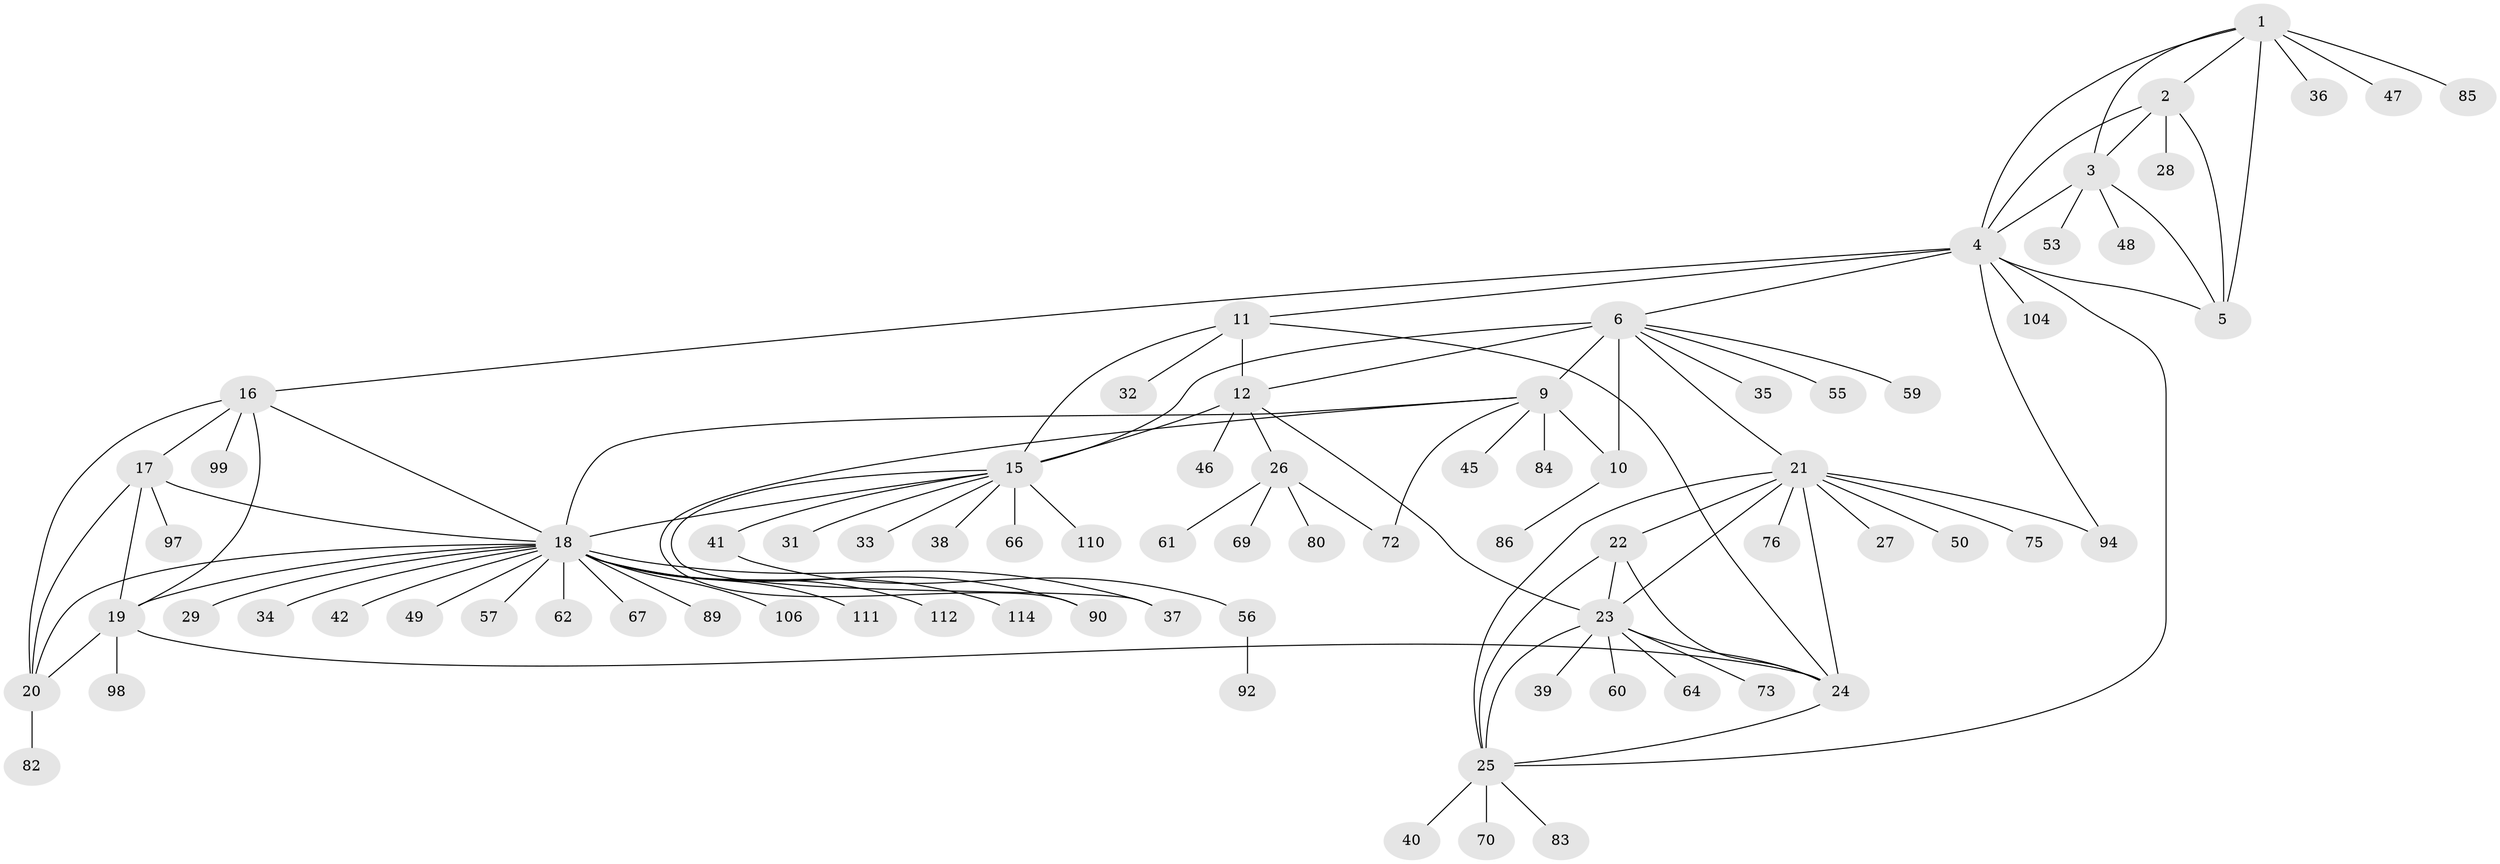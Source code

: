 // original degree distribution, {7: 0.017543859649122806, 13: 0.008771929824561403, 6: 0.043859649122807015, 10: 0.017543859649122806, 4: 0.02631578947368421, 5: 0.043859649122807015, 8: 0.017543859649122806, 9: 0.03508771929824561, 14: 0.008771929824561403, 20: 0.008771929824561403, 2: 0.15789473684210525, 1: 0.5964912280701754, 3: 0.017543859649122806}
// Generated by graph-tools (version 1.1) at 2025/19/03/04/25 18:19:52]
// undirected, 79 vertices, 110 edges
graph export_dot {
graph [start="1"]
  node [color=gray90,style=filled];
  1;
  2 [super="+52+87+103+77+81+79+44+58"];
  3;
  4;
  5;
  6 [super="+7+8"];
  9;
  10;
  11 [super="+14+30+108"];
  12 [super="+13+74+88"];
  15 [super="+51"];
  16;
  17;
  18;
  19;
  20;
  21;
  22;
  23;
  24;
  25;
  26;
  27 [super="+78"];
  28;
  29 [super="+68"];
  31;
  32 [super="+113"];
  33;
  34;
  35;
  36 [super="+109"];
  37;
  38 [super="+71"];
  39;
  40;
  41;
  42;
  45;
  46;
  47;
  48;
  49;
  50 [super="+95"];
  53 [super="+54"];
  55;
  56;
  57;
  59;
  60 [super="+107+102"];
  61;
  62 [super="+105"];
  64;
  66;
  67;
  69;
  70;
  72;
  73;
  75;
  76;
  80;
  82;
  83;
  84;
  85;
  86;
  89;
  90;
  92;
  94;
  97;
  98;
  99;
  104;
  106;
  110;
  111;
  112;
  114;
  1 -- 2;
  1 -- 3;
  1 -- 4;
  1 -- 5;
  1 -- 36;
  1 -- 47;
  1 -- 85;
  2 -- 3;
  2 -- 4;
  2 -- 5;
  2 -- 28;
  3 -- 4;
  3 -- 5;
  3 -- 48;
  3 -- 53;
  4 -- 5;
  4 -- 11;
  4 -- 16;
  4 -- 25;
  4 -- 94;
  4 -- 104;
  4 -- 6;
  6 -- 9 [weight=3];
  6 -- 10 [weight=3];
  6 -- 35;
  6 -- 21;
  6 -- 59;
  6 -- 55;
  6 -- 15;
  6 -- 12;
  9 -- 10;
  9 -- 18;
  9 -- 45;
  9 -- 72;
  9 -- 84;
  9 -- 90;
  10 -- 86;
  11 -- 12 [weight=4];
  11 -- 15 [weight=2];
  11 -- 24;
  11 -- 32;
  12 -- 15 [weight=2];
  12 -- 23;
  12 -- 26;
  12 -- 46;
  15 -- 18;
  15 -- 31;
  15 -- 33;
  15 -- 37;
  15 -- 38;
  15 -- 41;
  15 -- 66;
  15 -- 110;
  16 -- 17;
  16 -- 18;
  16 -- 19;
  16 -- 20;
  16 -- 99;
  17 -- 18;
  17 -- 19;
  17 -- 20;
  17 -- 97;
  18 -- 19;
  18 -- 20;
  18 -- 29;
  18 -- 34;
  18 -- 37;
  18 -- 42;
  18 -- 49;
  18 -- 57;
  18 -- 62;
  18 -- 67;
  18 -- 89;
  18 -- 90;
  18 -- 106;
  18 -- 111;
  18 -- 112;
  18 -- 114;
  19 -- 20;
  19 -- 24;
  19 -- 98;
  20 -- 82;
  21 -- 22;
  21 -- 23;
  21 -- 24;
  21 -- 25;
  21 -- 27;
  21 -- 50;
  21 -- 75;
  21 -- 76;
  21 -- 94;
  22 -- 23;
  22 -- 24;
  22 -- 25;
  23 -- 24;
  23 -- 25;
  23 -- 39;
  23 -- 60;
  23 -- 64;
  23 -- 73;
  24 -- 25;
  25 -- 40;
  25 -- 70;
  25 -- 83;
  26 -- 61;
  26 -- 69;
  26 -- 72;
  26 -- 80;
  41 -- 56;
  56 -- 92;
}
